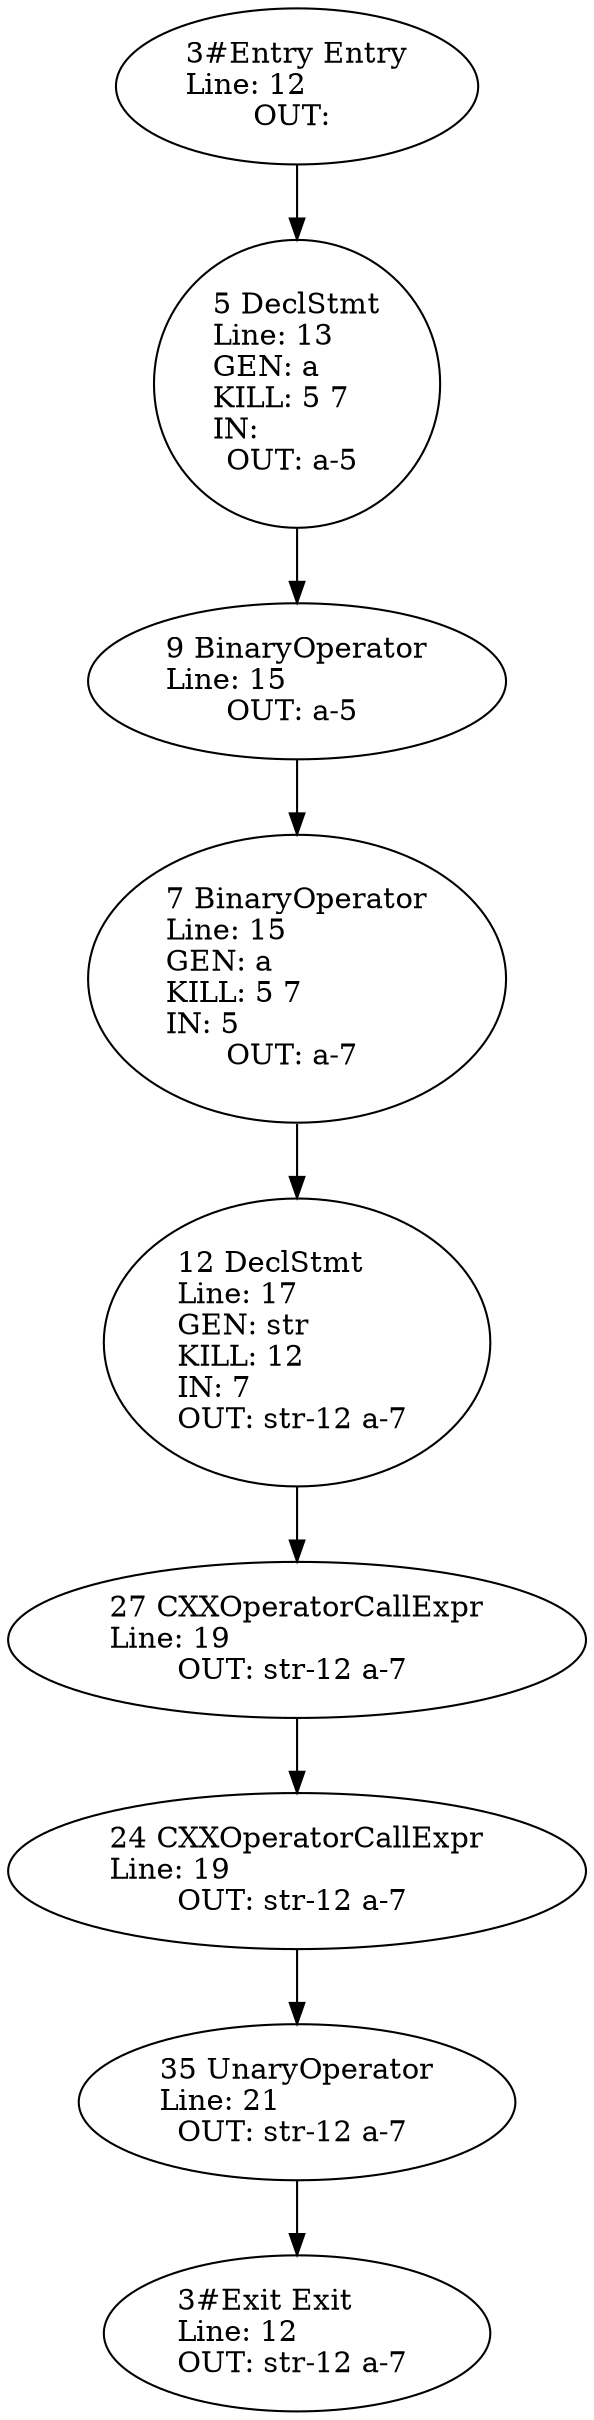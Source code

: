 digraph reaching_definitions {

"3#Entry" [label="3#Entry Entry\lLine: 12\lOUT: "] ;
"3#Entry" -> "5" ;
"5" [label="5 DeclStmt\lLine: 13\lGEN: a \lKILL: 5 7 \lIN: \lOUT: a-5 "] ;
"5" -> "9" ;
"9" [label="9 BinaryOperator\lLine: 15\lOUT: a-5 "] ;
"9" -> "7" ;
"7" [label="7 BinaryOperator\lLine: 15\lGEN: a \lKILL: 5 7 \lIN: 5 \lOUT: a-7 "] ;
"7" -> "12" ;
"12" [label="12 DeclStmt\lLine: 17\lGEN: str \lKILL: 12 \lIN: 7 \lOUT: str-12 a-7 "] ;
"12" -> "27" ;
"27" [label="27 CXXOperatorCallExpr\lLine: 19\lOUT: str-12 a-7 "] ;
"27" -> "24" ;
"24" [label="24 CXXOperatorCallExpr\lLine: 19\lOUT: str-12 a-7 "] ;
"24" -> "35" ;
"35" [label="35 UnaryOperator\lLine: 21\lOUT: str-12 a-7 "] ;
"35" -> "3#Exit" ;
"3#Exit" [label="3#Exit Exit\lLine: 12\lOUT: str-12 a-7 "] ;

}
